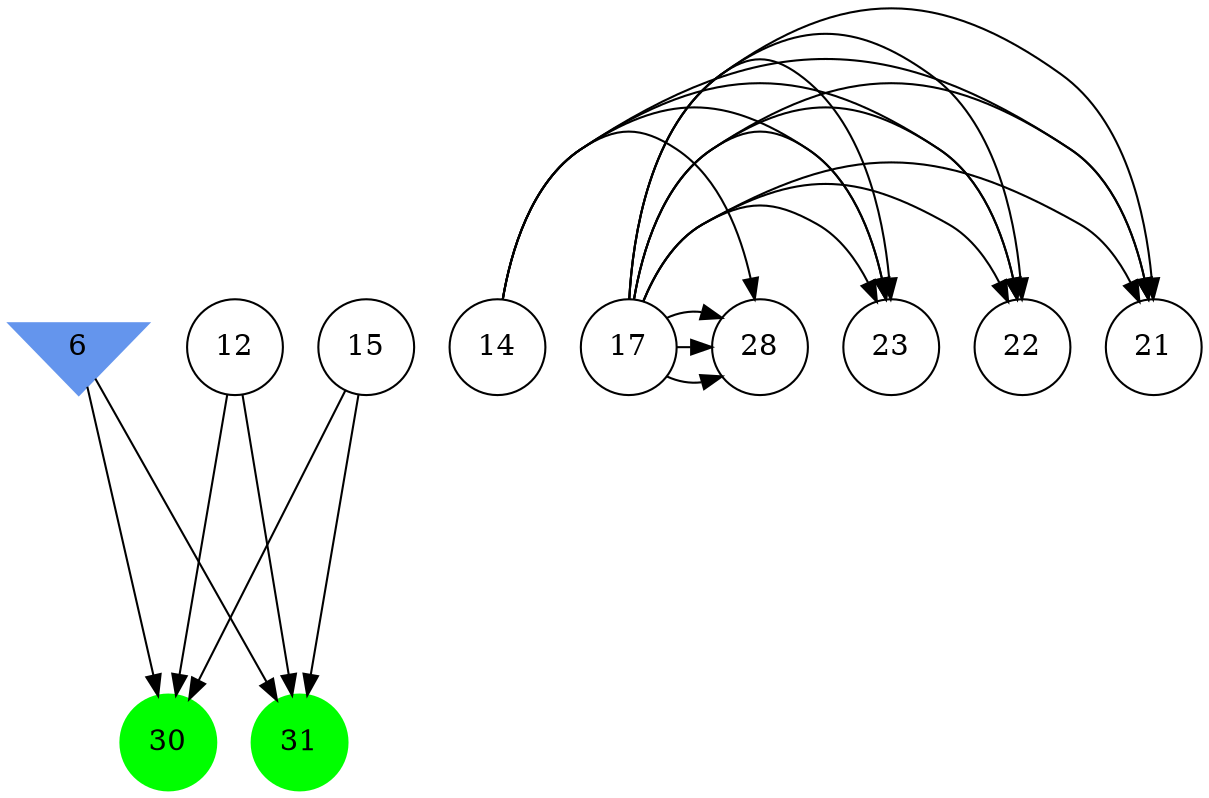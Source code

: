 digraph brain {
	ranksep=2.0;
	6 [shape=invtriangle,style=filled,color=cornflowerblue];
	12 [shape=circle,color=black];
	14 [shape=circle,color=black];
	15 [shape=circle,color=black];
	17 [shape=circle,color=black];
	21 [shape=circle,color=black];
	22 [shape=circle,color=black];
	23 [shape=circle,color=black];
	28 [shape=circle,color=black];
	30 [shape=circle,style=filled,color=green];
	31 [shape=circle,style=filled,color=green];
	6	->	31;
	6	->	30;
	12	->	31;
	12	->	30;
	15	->	31;
	15	->	30;
	17	->	21;
	17	->	28;
	17	->	22;
	17	->	23;
	17	->	21;
	17	->	28;
	17	->	22;
	17	->	23;
	14	->	21;
	14	->	28;
	14	->	22;
	14	->	23;
	17	->	21;
	17	->	28;
	17	->	22;
	17	->	23;
	{ rank=same; 6; }
	{ rank=same; 12; 14; 15; 17; 21; 22; 23; 28; }
	{ rank=same; 30; 31; }
}
